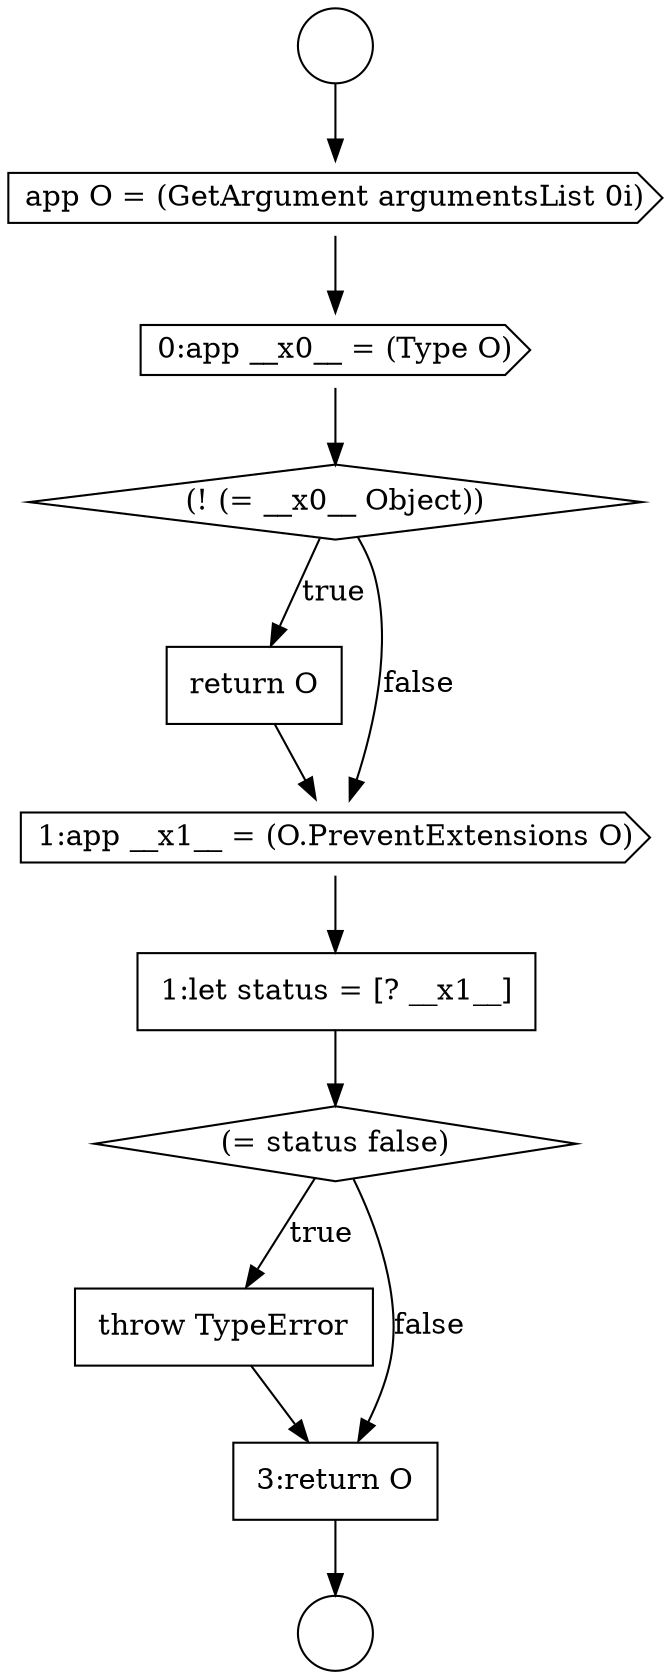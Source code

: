digraph {
  node12129 [shape=none, margin=0, label=<<font color="black">
    <table border="0" cellborder="1" cellspacing="0" cellpadding="10">
      <tr><td align="left">return O</td></tr>
    </table>
  </font>> color="black" fillcolor="white" style=filled]
  node12126 [shape=cds, label=<<font color="black">app O = (GetArgument argumentsList 0i)</font>> color="black" fillcolor="white" style=filled]
  node12133 [shape=none, margin=0, label=<<font color="black">
    <table border="0" cellborder="1" cellspacing="0" cellpadding="10">
      <tr><td align="left">throw TypeError</td></tr>
    </table>
  </font>> color="black" fillcolor="white" style=filled]
  node12128 [shape=diamond, label=<<font color="black">(! (= __x0__ Object))</font>> color="black" fillcolor="white" style=filled]
  node12131 [shape=none, margin=0, label=<<font color="black">
    <table border="0" cellborder="1" cellspacing="0" cellpadding="10">
      <tr><td align="left">1:let status = [? __x1__]</td></tr>
    </table>
  </font>> color="black" fillcolor="white" style=filled]
  node12124 [shape=circle label=" " color="black" fillcolor="white" style=filled]
  node12130 [shape=cds, label=<<font color="black">1:app __x1__ = (O.PreventExtensions O)</font>> color="black" fillcolor="white" style=filled]
  node12125 [shape=circle label=" " color="black" fillcolor="white" style=filled]
  node12134 [shape=none, margin=0, label=<<font color="black">
    <table border="0" cellborder="1" cellspacing="0" cellpadding="10">
      <tr><td align="left">3:return O</td></tr>
    </table>
  </font>> color="black" fillcolor="white" style=filled]
  node12132 [shape=diamond, label=<<font color="black">(= status false)</font>> color="black" fillcolor="white" style=filled]
  node12127 [shape=cds, label=<<font color="black">0:app __x0__ = (Type O)</font>> color="black" fillcolor="white" style=filled]
  node12129 -> node12130 [ color="black"]
  node12133 -> node12134 [ color="black"]
  node12130 -> node12131 [ color="black"]
  node12131 -> node12132 [ color="black"]
  node12132 -> node12133 [label=<<font color="black">true</font>> color="black"]
  node12132 -> node12134 [label=<<font color="black">false</font>> color="black"]
  node12126 -> node12127 [ color="black"]
  node12134 -> node12125 [ color="black"]
  node12127 -> node12128 [ color="black"]
  node12124 -> node12126 [ color="black"]
  node12128 -> node12129 [label=<<font color="black">true</font>> color="black"]
  node12128 -> node12130 [label=<<font color="black">false</font>> color="black"]
}
